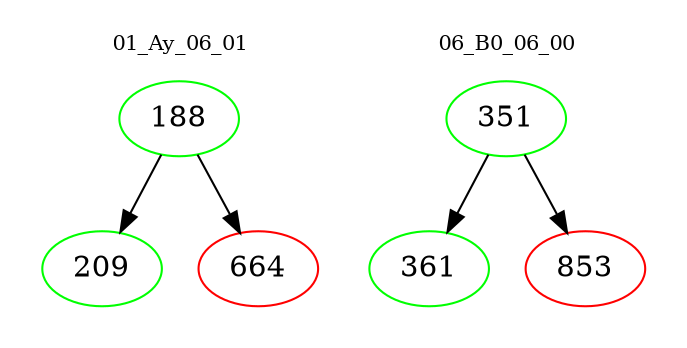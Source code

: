 digraph{
subgraph cluster_0 {
color = white
label = "01_Ay_06_01";
fontsize=10;
T0_188 [label="188", color="green"]
T0_188 -> T0_209 [color="black"]
T0_209 [label="209", color="green"]
T0_188 -> T0_664 [color="black"]
T0_664 [label="664", color="red"]
}
subgraph cluster_1 {
color = white
label = "06_B0_06_00";
fontsize=10;
T1_351 [label="351", color="green"]
T1_351 -> T1_361 [color="black"]
T1_361 [label="361", color="green"]
T1_351 -> T1_853 [color="black"]
T1_853 [label="853", color="red"]
}
}
